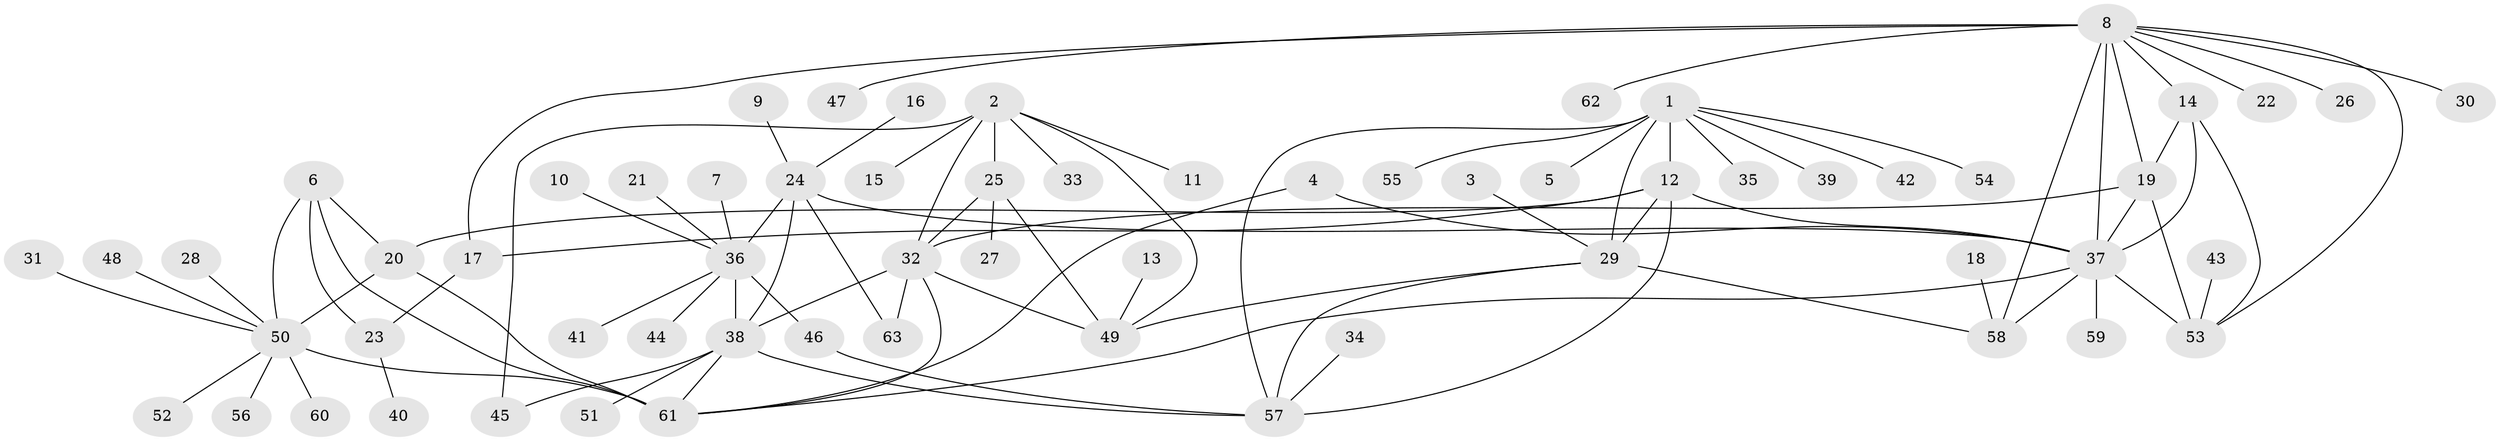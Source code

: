 // original degree distribution, {6: 0.04, 9: 0.032, 11: 0.032, 14: 0.008, 8: 0.048, 7: 0.048, 5: 0.016, 10: 0.024, 1: 0.592, 2: 0.104, 3: 0.048, 4: 0.008}
// Generated by graph-tools (version 1.1) at 2025/37/03/04/25 23:37:40]
// undirected, 63 vertices, 92 edges
graph export_dot {
  node [color=gray90,style=filled];
  1;
  2;
  3;
  4;
  5;
  6;
  7;
  8;
  9;
  10;
  11;
  12;
  13;
  14;
  15;
  16;
  17;
  18;
  19;
  20;
  21;
  22;
  23;
  24;
  25;
  26;
  27;
  28;
  29;
  30;
  31;
  32;
  33;
  34;
  35;
  36;
  37;
  38;
  39;
  40;
  41;
  42;
  43;
  44;
  45;
  46;
  47;
  48;
  49;
  50;
  51;
  52;
  53;
  54;
  55;
  56;
  57;
  58;
  59;
  60;
  61;
  62;
  63;
  1 -- 5 [weight=1.0];
  1 -- 12 [weight=4.0];
  1 -- 29 [weight=2.0];
  1 -- 35 [weight=1.0];
  1 -- 39 [weight=1.0];
  1 -- 42 [weight=1.0];
  1 -- 54 [weight=1.0];
  1 -- 55 [weight=1.0];
  1 -- 57 [weight=2.0];
  2 -- 11 [weight=1.0];
  2 -- 15 [weight=1.0];
  2 -- 25 [weight=2.0];
  2 -- 32 [weight=2.0];
  2 -- 33 [weight=1.0];
  2 -- 45 [weight=1.0];
  2 -- 49 [weight=1.0];
  3 -- 29 [weight=1.0];
  4 -- 37 [weight=1.0];
  4 -- 61 [weight=1.0];
  6 -- 20 [weight=2.0];
  6 -- 23 [weight=1.0];
  6 -- 50 [weight=2.0];
  6 -- 61 [weight=1.0];
  7 -- 36 [weight=1.0];
  8 -- 14 [weight=1.0];
  8 -- 17 [weight=1.0];
  8 -- 19 [weight=1.0];
  8 -- 22 [weight=1.0];
  8 -- 26 [weight=1.0];
  8 -- 30 [weight=1.0];
  8 -- 37 [weight=2.0];
  8 -- 47 [weight=1.0];
  8 -- 53 [weight=1.0];
  8 -- 58 [weight=1.0];
  8 -- 62 [weight=1.0];
  9 -- 24 [weight=1.0];
  10 -- 36 [weight=1.0];
  12 -- 17 [weight=1.0];
  12 -- 20 [weight=1.0];
  12 -- 29 [weight=2.0];
  12 -- 37 [weight=1.0];
  12 -- 57 [weight=2.0];
  13 -- 49 [weight=1.0];
  14 -- 19 [weight=1.0];
  14 -- 37 [weight=2.0];
  14 -- 53 [weight=1.0];
  16 -- 24 [weight=1.0];
  17 -- 23 [weight=1.0];
  18 -- 58 [weight=1.0];
  19 -- 32 [weight=1.0];
  19 -- 37 [weight=2.0];
  19 -- 53 [weight=1.0];
  20 -- 50 [weight=4.0];
  20 -- 61 [weight=2.0];
  21 -- 36 [weight=1.0];
  23 -- 40 [weight=1.0];
  24 -- 36 [weight=2.0];
  24 -- 37 [weight=1.0];
  24 -- 38 [weight=3.0];
  24 -- 63 [weight=1.0];
  25 -- 27 [weight=1.0];
  25 -- 32 [weight=4.0];
  25 -- 49 [weight=2.0];
  28 -- 50 [weight=1.0];
  29 -- 49 [weight=1.0];
  29 -- 57 [weight=1.0];
  29 -- 58 [weight=1.0];
  31 -- 50 [weight=1.0];
  32 -- 38 [weight=1.0];
  32 -- 49 [weight=2.0];
  32 -- 61 [weight=1.0];
  32 -- 63 [weight=1.0];
  34 -- 57 [weight=1.0];
  36 -- 38 [weight=6.0];
  36 -- 41 [weight=1.0];
  36 -- 44 [weight=1.0];
  36 -- 46 [weight=1.0];
  37 -- 53 [weight=2.0];
  37 -- 58 [weight=1.0];
  37 -- 59 [weight=1.0];
  37 -- 61 [weight=1.0];
  38 -- 45 [weight=1.0];
  38 -- 51 [weight=1.0];
  38 -- 57 [weight=1.0];
  38 -- 61 [weight=1.0];
  43 -- 53 [weight=1.0];
  46 -- 57 [weight=1.0];
  48 -- 50 [weight=1.0];
  50 -- 52 [weight=1.0];
  50 -- 56 [weight=1.0];
  50 -- 60 [weight=1.0];
  50 -- 61 [weight=2.0];
}
